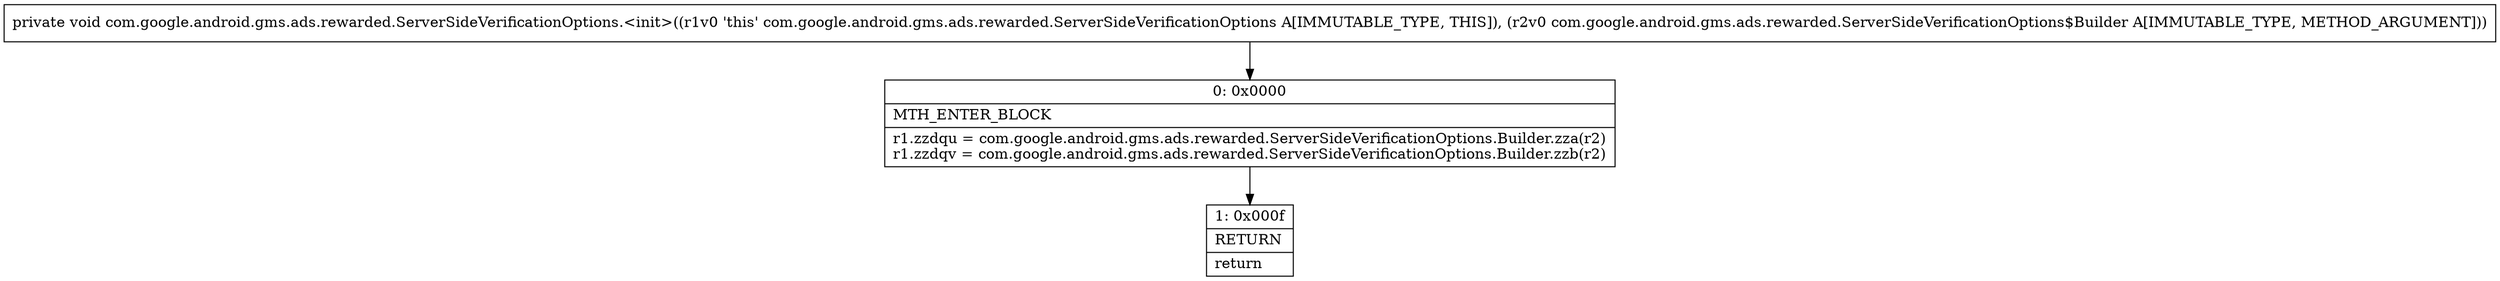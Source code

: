digraph "CFG forcom.google.android.gms.ads.rewarded.ServerSideVerificationOptions.\<init\>(Lcom\/google\/android\/gms\/ads\/rewarded\/ServerSideVerificationOptions$Builder;)V" {
Node_0 [shape=record,label="{0\:\ 0x0000|MTH_ENTER_BLOCK\l|r1.zzdqu = com.google.android.gms.ads.rewarded.ServerSideVerificationOptions.Builder.zza(r2)\lr1.zzdqv = com.google.android.gms.ads.rewarded.ServerSideVerificationOptions.Builder.zzb(r2)\l}"];
Node_1 [shape=record,label="{1\:\ 0x000f|RETURN\l|return\l}"];
MethodNode[shape=record,label="{private void com.google.android.gms.ads.rewarded.ServerSideVerificationOptions.\<init\>((r1v0 'this' com.google.android.gms.ads.rewarded.ServerSideVerificationOptions A[IMMUTABLE_TYPE, THIS]), (r2v0 com.google.android.gms.ads.rewarded.ServerSideVerificationOptions$Builder A[IMMUTABLE_TYPE, METHOD_ARGUMENT])) }"];
MethodNode -> Node_0;
Node_0 -> Node_1;
}

